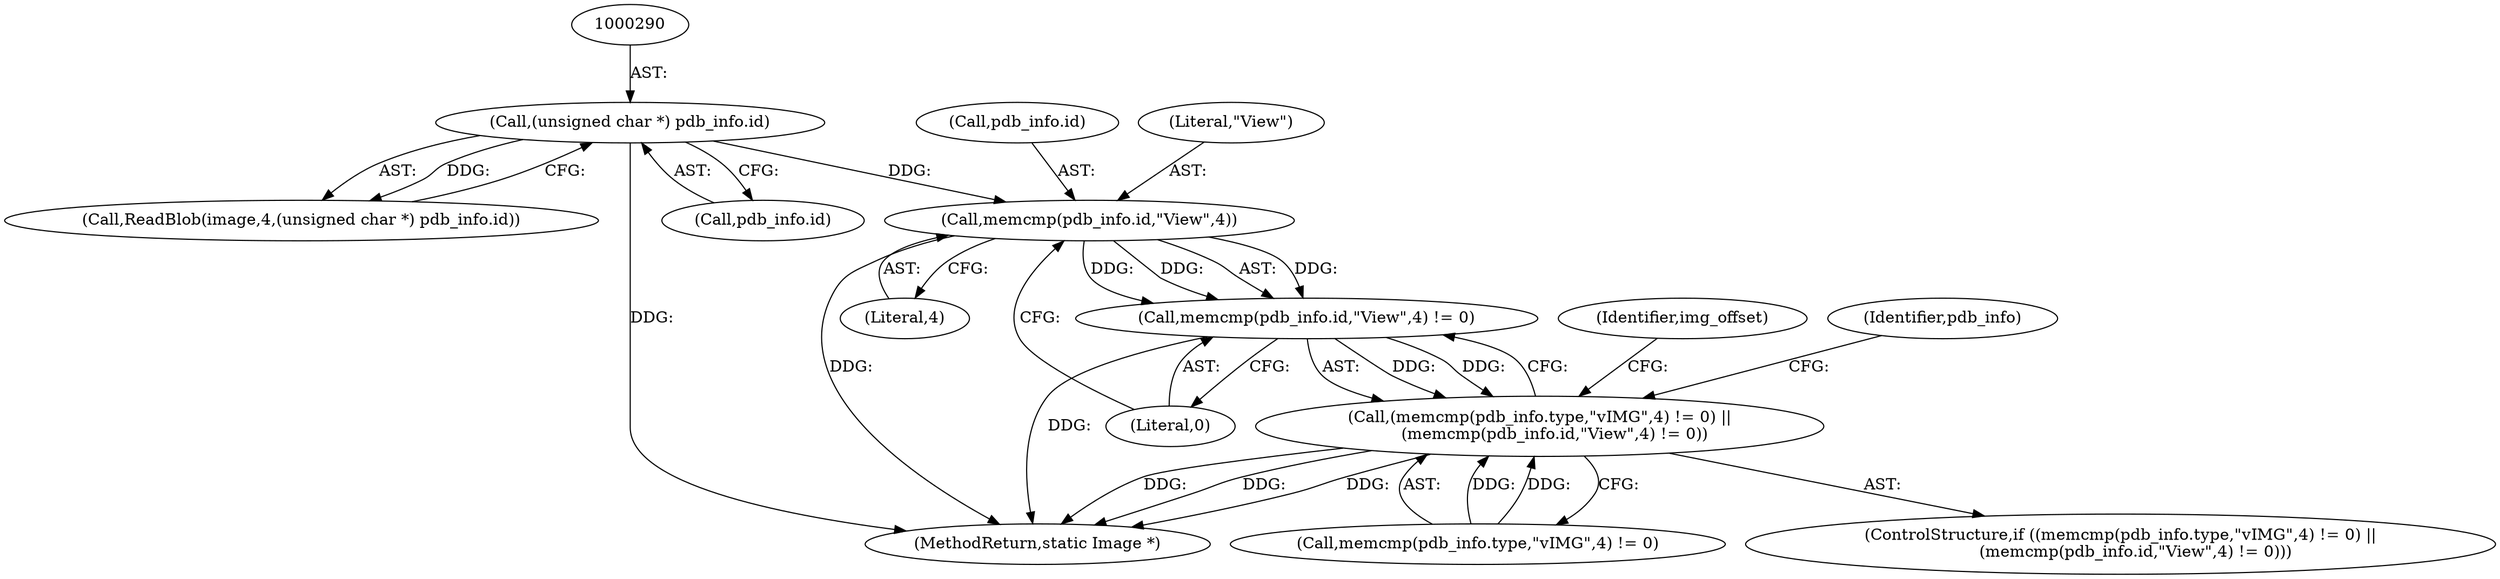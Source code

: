 digraph "0_ImageMagick_424d40ebfcde48bb872eba75179d3d73704fdf1f@API" {
"1000325" [label="(Call,memcmp(pdb_info.id,\"View\",4))"];
"1000289" [label="(Call,(unsigned char *) pdb_info.id)"];
"1000324" [label="(Call,memcmp(pdb_info.id,\"View\",4) != 0)"];
"1000315" [label="(Call,(memcmp(pdb_info.type,\"vIMG\",4) != 0) ||\n      (memcmp(pdb_info.id,\"View\",4) != 0))"];
"1000331" [label="(Literal,0)"];
"1000326" [label="(Call,pdb_info.id)"];
"1000330" [label="(Literal,4)"];
"1000324" [label="(Call,memcmp(pdb_info.id,\"View\",4) != 0)"];
"1000291" [label="(Call,pdb_info.id)"];
"1000316" [label="(Call,memcmp(pdb_info.type,\"vIMG\",4) != 0)"];
"1000286" [label="(Call,ReadBlob(image,4,(unsigned char *) pdb_info.id))"];
"1000325" [label="(Call,memcmp(pdb_info.id,\"View\",4))"];
"1000314" [label="(ControlStructure,if ((memcmp(pdb_info.type,\"vIMG\",4) != 0) ||\n      (memcmp(pdb_info.id,\"View\",4) != 0)))"];
"1000342" [label="(Identifier,img_offset)"];
"1000289" [label="(Call,(unsigned char *) pdb_info.id)"];
"1000335" [label="(Identifier,pdb_info)"];
"1000329" [label="(Literal,\"View\")"];
"1001285" [label="(MethodReturn,static Image *)"];
"1000315" [label="(Call,(memcmp(pdb_info.type,\"vIMG\",4) != 0) ||\n      (memcmp(pdb_info.id,\"View\",4) != 0))"];
"1000325" -> "1000324"  [label="AST: "];
"1000325" -> "1000330"  [label="CFG: "];
"1000326" -> "1000325"  [label="AST: "];
"1000329" -> "1000325"  [label="AST: "];
"1000330" -> "1000325"  [label="AST: "];
"1000331" -> "1000325"  [label="CFG: "];
"1000325" -> "1001285"  [label="DDG: "];
"1000325" -> "1000324"  [label="DDG: "];
"1000325" -> "1000324"  [label="DDG: "];
"1000325" -> "1000324"  [label="DDG: "];
"1000289" -> "1000325"  [label="DDG: "];
"1000289" -> "1000286"  [label="AST: "];
"1000289" -> "1000291"  [label="CFG: "];
"1000290" -> "1000289"  [label="AST: "];
"1000291" -> "1000289"  [label="AST: "];
"1000286" -> "1000289"  [label="CFG: "];
"1000289" -> "1001285"  [label="DDG: "];
"1000289" -> "1000286"  [label="DDG: "];
"1000324" -> "1000315"  [label="AST: "];
"1000324" -> "1000331"  [label="CFG: "];
"1000331" -> "1000324"  [label="AST: "];
"1000315" -> "1000324"  [label="CFG: "];
"1000324" -> "1001285"  [label="DDG: "];
"1000324" -> "1000315"  [label="DDG: "];
"1000324" -> "1000315"  [label="DDG: "];
"1000315" -> "1000314"  [label="AST: "];
"1000315" -> "1000316"  [label="CFG: "];
"1000316" -> "1000315"  [label="AST: "];
"1000335" -> "1000315"  [label="CFG: "];
"1000342" -> "1000315"  [label="CFG: "];
"1000315" -> "1001285"  [label="DDG: "];
"1000315" -> "1001285"  [label="DDG: "];
"1000315" -> "1001285"  [label="DDG: "];
"1000316" -> "1000315"  [label="DDG: "];
"1000316" -> "1000315"  [label="DDG: "];
}
